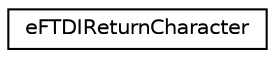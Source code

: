 digraph "Graphical Class Hierarchy"
{
 // LATEX_PDF_SIZE
  edge [fontname="Helvetica",fontsize="10",labelfontname="Helvetica",labelfontsize="10"];
  node [fontname="Helvetica",fontsize="10",shape=record];
  rankdir="LR";
  Node0 [label="eFTDIReturnCharacter",height=0.2,width=0.4,color="black", fillcolor="white", style="filled",URL="$structe_f_t_d_i_return_character.html",tooltip="structure of return character possible from the PIC"];
}

